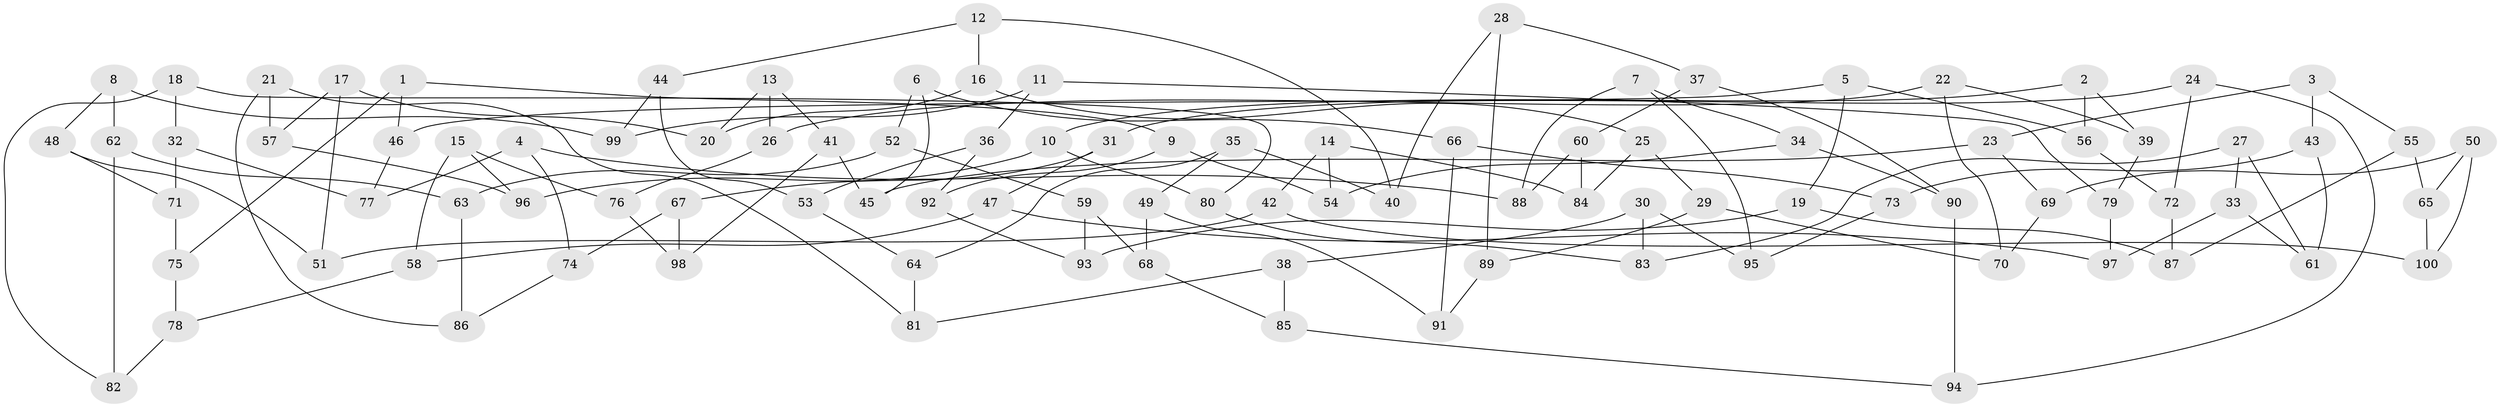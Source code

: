 // Generated by graph-tools (version 1.1) at 2025/39/02/21/25 10:39:00]
// undirected, 100 vertices, 150 edges
graph export_dot {
graph [start="1"]
  node [color=gray90,style=filled];
  1;
  2;
  3;
  4;
  5;
  6;
  7;
  8;
  9;
  10;
  11;
  12;
  13;
  14;
  15;
  16;
  17;
  18;
  19;
  20;
  21;
  22;
  23;
  24;
  25;
  26;
  27;
  28;
  29;
  30;
  31;
  32;
  33;
  34;
  35;
  36;
  37;
  38;
  39;
  40;
  41;
  42;
  43;
  44;
  45;
  46;
  47;
  48;
  49;
  50;
  51;
  52;
  53;
  54;
  55;
  56;
  57;
  58;
  59;
  60;
  61;
  62;
  63;
  64;
  65;
  66;
  67;
  68;
  69;
  70;
  71;
  72;
  73;
  74;
  75;
  76;
  77;
  78;
  79;
  80;
  81;
  82;
  83;
  84;
  85;
  86;
  87;
  88;
  89;
  90;
  91;
  92;
  93;
  94;
  95;
  96;
  97;
  98;
  99;
  100;
  1 -- 75;
  1 -- 46;
  1 -- 9;
  2 -- 39;
  2 -- 10;
  2 -- 56;
  3 -- 43;
  3 -- 23;
  3 -- 55;
  4 -- 88;
  4 -- 77;
  4 -- 74;
  5 -- 46;
  5 -- 19;
  5 -- 56;
  6 -- 45;
  6 -- 66;
  6 -- 52;
  7 -- 88;
  7 -- 34;
  7 -- 95;
  8 -- 48;
  8 -- 62;
  8 -- 99;
  9 -- 92;
  9 -- 54;
  10 -- 80;
  10 -- 96;
  11 -- 79;
  11 -- 99;
  11 -- 36;
  12 -- 44;
  12 -- 40;
  12 -- 16;
  13 -- 41;
  13 -- 20;
  13 -- 26;
  14 -- 54;
  14 -- 84;
  14 -- 42;
  15 -- 58;
  15 -- 76;
  15 -- 96;
  16 -- 25;
  16 -- 20;
  17 -- 57;
  17 -- 20;
  17 -- 51;
  18 -- 32;
  18 -- 82;
  18 -- 80;
  19 -- 93;
  19 -- 87;
  21 -- 86;
  21 -- 57;
  21 -- 81;
  22 -- 39;
  22 -- 26;
  22 -- 70;
  23 -- 69;
  23 -- 45;
  24 -- 94;
  24 -- 72;
  24 -- 31;
  25 -- 84;
  25 -- 29;
  26 -- 76;
  27 -- 33;
  27 -- 61;
  27 -- 83;
  28 -- 40;
  28 -- 89;
  28 -- 37;
  29 -- 70;
  29 -- 89;
  30 -- 83;
  30 -- 38;
  30 -- 95;
  31 -- 47;
  31 -- 67;
  32 -- 77;
  32 -- 71;
  33 -- 61;
  33 -- 97;
  34 -- 90;
  34 -- 54;
  35 -- 49;
  35 -- 40;
  35 -- 64;
  36 -- 92;
  36 -- 53;
  37 -- 90;
  37 -- 60;
  38 -- 85;
  38 -- 81;
  39 -- 79;
  41 -- 45;
  41 -- 98;
  42 -- 100;
  42 -- 51;
  43 -- 61;
  43 -- 73;
  44 -- 99;
  44 -- 53;
  46 -- 77;
  47 -- 58;
  47 -- 97;
  48 -- 51;
  48 -- 71;
  49 -- 68;
  49 -- 91;
  50 -- 65;
  50 -- 100;
  50 -- 69;
  52 -- 63;
  52 -- 59;
  53 -- 64;
  55 -- 87;
  55 -- 65;
  56 -- 72;
  57 -- 96;
  58 -- 78;
  59 -- 93;
  59 -- 68;
  60 -- 84;
  60 -- 88;
  62 -- 63;
  62 -- 82;
  63 -- 86;
  64 -- 81;
  65 -- 100;
  66 -- 91;
  66 -- 73;
  67 -- 74;
  67 -- 98;
  68 -- 85;
  69 -- 70;
  71 -- 75;
  72 -- 87;
  73 -- 95;
  74 -- 86;
  75 -- 78;
  76 -- 98;
  78 -- 82;
  79 -- 97;
  80 -- 83;
  85 -- 94;
  89 -- 91;
  90 -- 94;
  92 -- 93;
}
